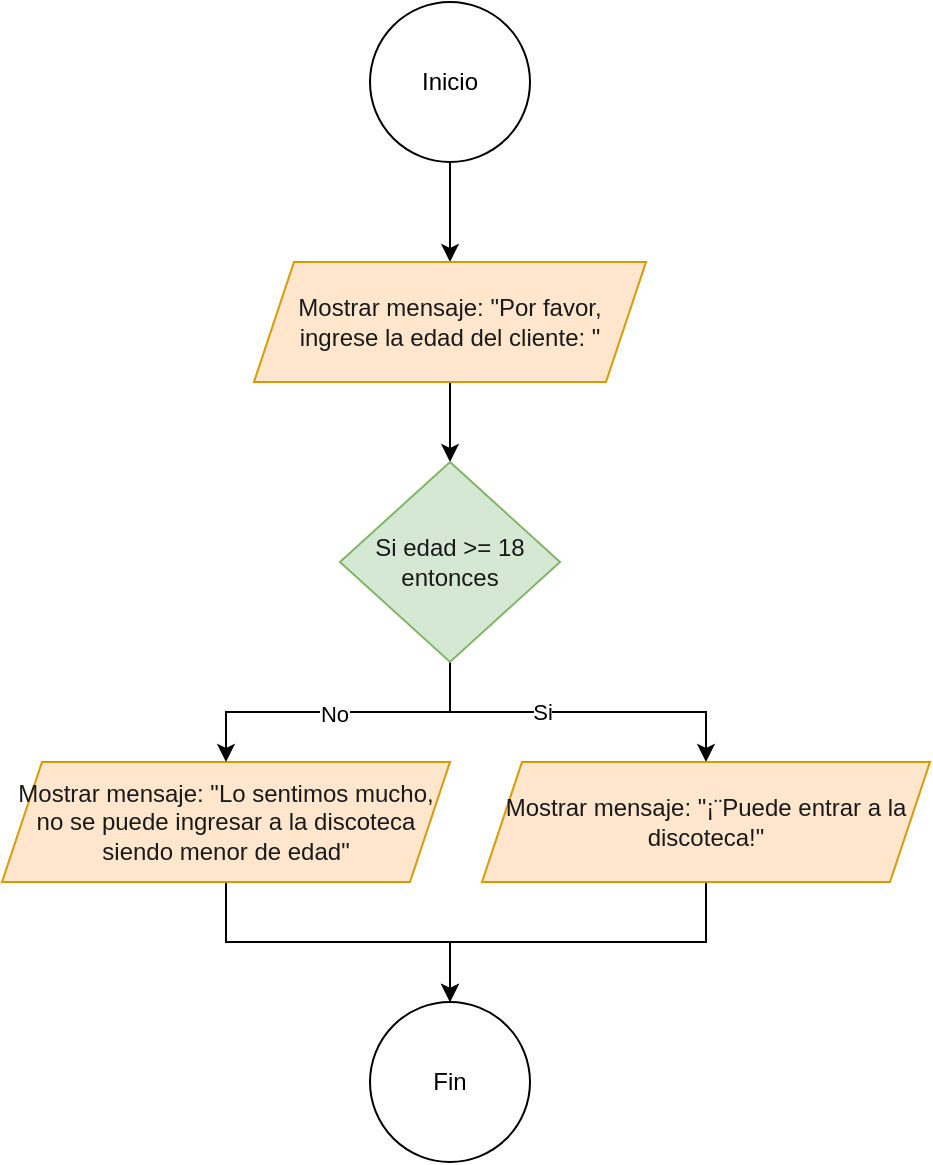 <mxfile version="24.8.4">
  <diagram id="C5RBs43oDa-KdzZeNtuy" name="Page-1">
    <mxGraphModel dx="1426" dy="747" grid="1" gridSize="10" guides="1" tooltips="1" connect="1" arrows="1" fold="1" page="1" pageScale="1" pageWidth="827" pageHeight="1169" math="0" shadow="0">
      <root>
        <mxCell id="WIyWlLk6GJQsqaUBKTNV-0" />
        <mxCell id="WIyWlLk6GJQsqaUBKTNV-1" parent="WIyWlLk6GJQsqaUBKTNV-0" />
        <mxCell id="-5r840bbSFOdMsj15txN-3" value="" style="edgeStyle=orthogonalEdgeStyle;rounded=0;orthogonalLoop=1;jettySize=auto;html=1;" parent="WIyWlLk6GJQsqaUBKTNV-1" source="-5r840bbSFOdMsj15txN-1" target="-5r840bbSFOdMsj15txN-2" edge="1">
          <mxGeometry relative="1" as="geometry" />
        </mxCell>
        <mxCell id="-5r840bbSFOdMsj15txN-1" value="Inicio" style="ellipse;whiteSpace=wrap;html=1;aspect=fixed;" parent="WIyWlLk6GJQsqaUBKTNV-1" vertex="1">
          <mxGeometry x="374" y="40" width="80" height="80" as="geometry" />
        </mxCell>
        <mxCell id="-5r840bbSFOdMsj15txN-5" value="" style="edgeStyle=orthogonalEdgeStyle;rounded=0;orthogonalLoop=1;jettySize=auto;html=1;entryX=0.5;entryY=0;entryDx=0;entryDy=0;" parent="WIyWlLk6GJQsqaUBKTNV-1" source="-5r840bbSFOdMsj15txN-2" target="nFJM4d2BoTqjhlR2B_FI-0" edge="1">
          <mxGeometry relative="1" as="geometry">
            <mxPoint x="414" y="290" as="targetPoint" />
          </mxGeometry>
        </mxCell>
        <mxCell id="-5r840bbSFOdMsj15txN-2" value="&lt;span style=&quot;background-color: transparent; color: rgb(26, 26, 26);&quot;&gt;Mostrar mensaje: &quot;Por favor, ingrese la edad del cliente: &quot;&lt;/span&gt;" style="shape=parallelogram;perimeter=parallelogramPerimeter;whiteSpace=wrap;html=1;fixedSize=1;fillColor=#ffe6cc;strokeColor=#d79b00;" parent="WIyWlLk6GJQsqaUBKTNV-1" vertex="1">
          <mxGeometry x="316" y="170" width="196" height="60" as="geometry" />
        </mxCell>
        <mxCell id="-5r840bbSFOdMsj15txN-11" style="edgeStyle=orthogonalEdgeStyle;rounded=0;orthogonalLoop=1;jettySize=auto;html=1;entryX=0.5;entryY=0;entryDx=0;entryDy=0;" parent="WIyWlLk6GJQsqaUBKTNV-1" source="-5r840bbSFOdMsj15txN-8" target="-5r840bbSFOdMsj15txN-10" edge="1">
          <mxGeometry relative="1" as="geometry" />
        </mxCell>
        <mxCell id="-5r840bbSFOdMsj15txN-8" value="&lt;span style=&quot;color: rgb(26, 26, 26); background-color: transparent;&quot;&gt;Mostrar mensaje: &quot;Lo sentimos much&lt;span class=&quot;ql-cursor&quot;&gt;﻿&lt;/span&gt;o, no se puede ingresar a la discoteca siendo menor de edad&quot;&lt;/span&gt;" style="shape=parallelogram;perimeter=parallelogramPerimeter;whiteSpace=wrap;html=1;fixedSize=1;fillColor=#ffe6cc;strokeColor=#d79b00;" parent="WIyWlLk6GJQsqaUBKTNV-1" vertex="1">
          <mxGeometry x="190" y="420" width="224" height="60" as="geometry" />
        </mxCell>
        <mxCell id="-5r840bbSFOdMsj15txN-10" value="Fin" style="ellipse;whiteSpace=wrap;html=1;aspect=fixed;" parent="WIyWlLk6GJQsqaUBKTNV-1" vertex="1">
          <mxGeometry x="374" y="540" width="80" height="80" as="geometry" />
        </mxCell>
        <mxCell id="nFJM4d2BoTqjhlR2B_FI-2" style="edgeStyle=orthogonalEdgeStyle;rounded=0;orthogonalLoop=1;jettySize=auto;html=1;entryX=0.5;entryY=0;entryDx=0;entryDy=0;" edge="1" parent="WIyWlLk6GJQsqaUBKTNV-1" source="nFJM4d2BoTqjhlR2B_FI-0" target="-5r840bbSFOdMsj15txN-8">
          <mxGeometry relative="1" as="geometry" />
        </mxCell>
        <mxCell id="nFJM4d2BoTqjhlR2B_FI-6" value="No" style="edgeLabel;html=1;align=center;verticalAlign=middle;resizable=0;points=[];" vertex="1" connectable="0" parent="nFJM4d2BoTqjhlR2B_FI-2">
          <mxGeometry x="0.025" y="1" relative="1" as="geometry">
            <mxPoint as="offset" />
          </mxGeometry>
        </mxCell>
        <mxCell id="nFJM4d2BoTqjhlR2B_FI-3" style="edgeStyle=orthogonalEdgeStyle;rounded=0;orthogonalLoop=1;jettySize=auto;html=1;" edge="1" parent="WIyWlLk6GJQsqaUBKTNV-1" source="nFJM4d2BoTqjhlR2B_FI-0" target="nFJM4d2BoTqjhlR2B_FI-1">
          <mxGeometry relative="1" as="geometry" />
        </mxCell>
        <mxCell id="nFJM4d2BoTqjhlR2B_FI-5" value="Si" style="edgeLabel;html=1;align=center;verticalAlign=middle;resizable=0;points=[];" vertex="1" connectable="0" parent="nFJM4d2BoTqjhlR2B_FI-3">
          <mxGeometry x="-0.202" relative="1" as="geometry">
            <mxPoint as="offset" />
          </mxGeometry>
        </mxCell>
        <mxCell id="nFJM4d2BoTqjhlR2B_FI-0" value="&lt;span style=&quot;color: rgb(26, 26, 26);&quot;&gt;Si edad &amp;gt;= 18 entonces&lt;/span&gt;" style="rhombus;whiteSpace=wrap;html=1;fillColor=#d5e8d4;strokeColor=#82b366;" vertex="1" parent="WIyWlLk6GJQsqaUBKTNV-1">
          <mxGeometry x="359" y="270" width="110" height="100" as="geometry" />
        </mxCell>
        <mxCell id="nFJM4d2BoTqjhlR2B_FI-4" style="edgeStyle=orthogonalEdgeStyle;rounded=0;orthogonalLoop=1;jettySize=auto;html=1;" edge="1" parent="WIyWlLk6GJQsqaUBKTNV-1" source="nFJM4d2BoTqjhlR2B_FI-1" target="-5r840bbSFOdMsj15txN-10">
          <mxGeometry relative="1" as="geometry" />
        </mxCell>
        <mxCell id="nFJM4d2BoTqjhlR2B_FI-1" value="&lt;span style=&quot;color: rgb(26, 26, 26); background-color: transparent;&quot;&gt;Mostrar mensaje: &quot;¡¨Puede entrar a la discoteca!&quot;&lt;/span&gt;" style="shape=parallelogram;perimeter=parallelogramPerimeter;whiteSpace=wrap;html=1;fixedSize=1;fillColor=#ffe6cc;strokeColor=#d79b00;" vertex="1" parent="WIyWlLk6GJQsqaUBKTNV-1">
          <mxGeometry x="430" y="420" width="224" height="60" as="geometry" />
        </mxCell>
      </root>
    </mxGraphModel>
  </diagram>
</mxfile>
